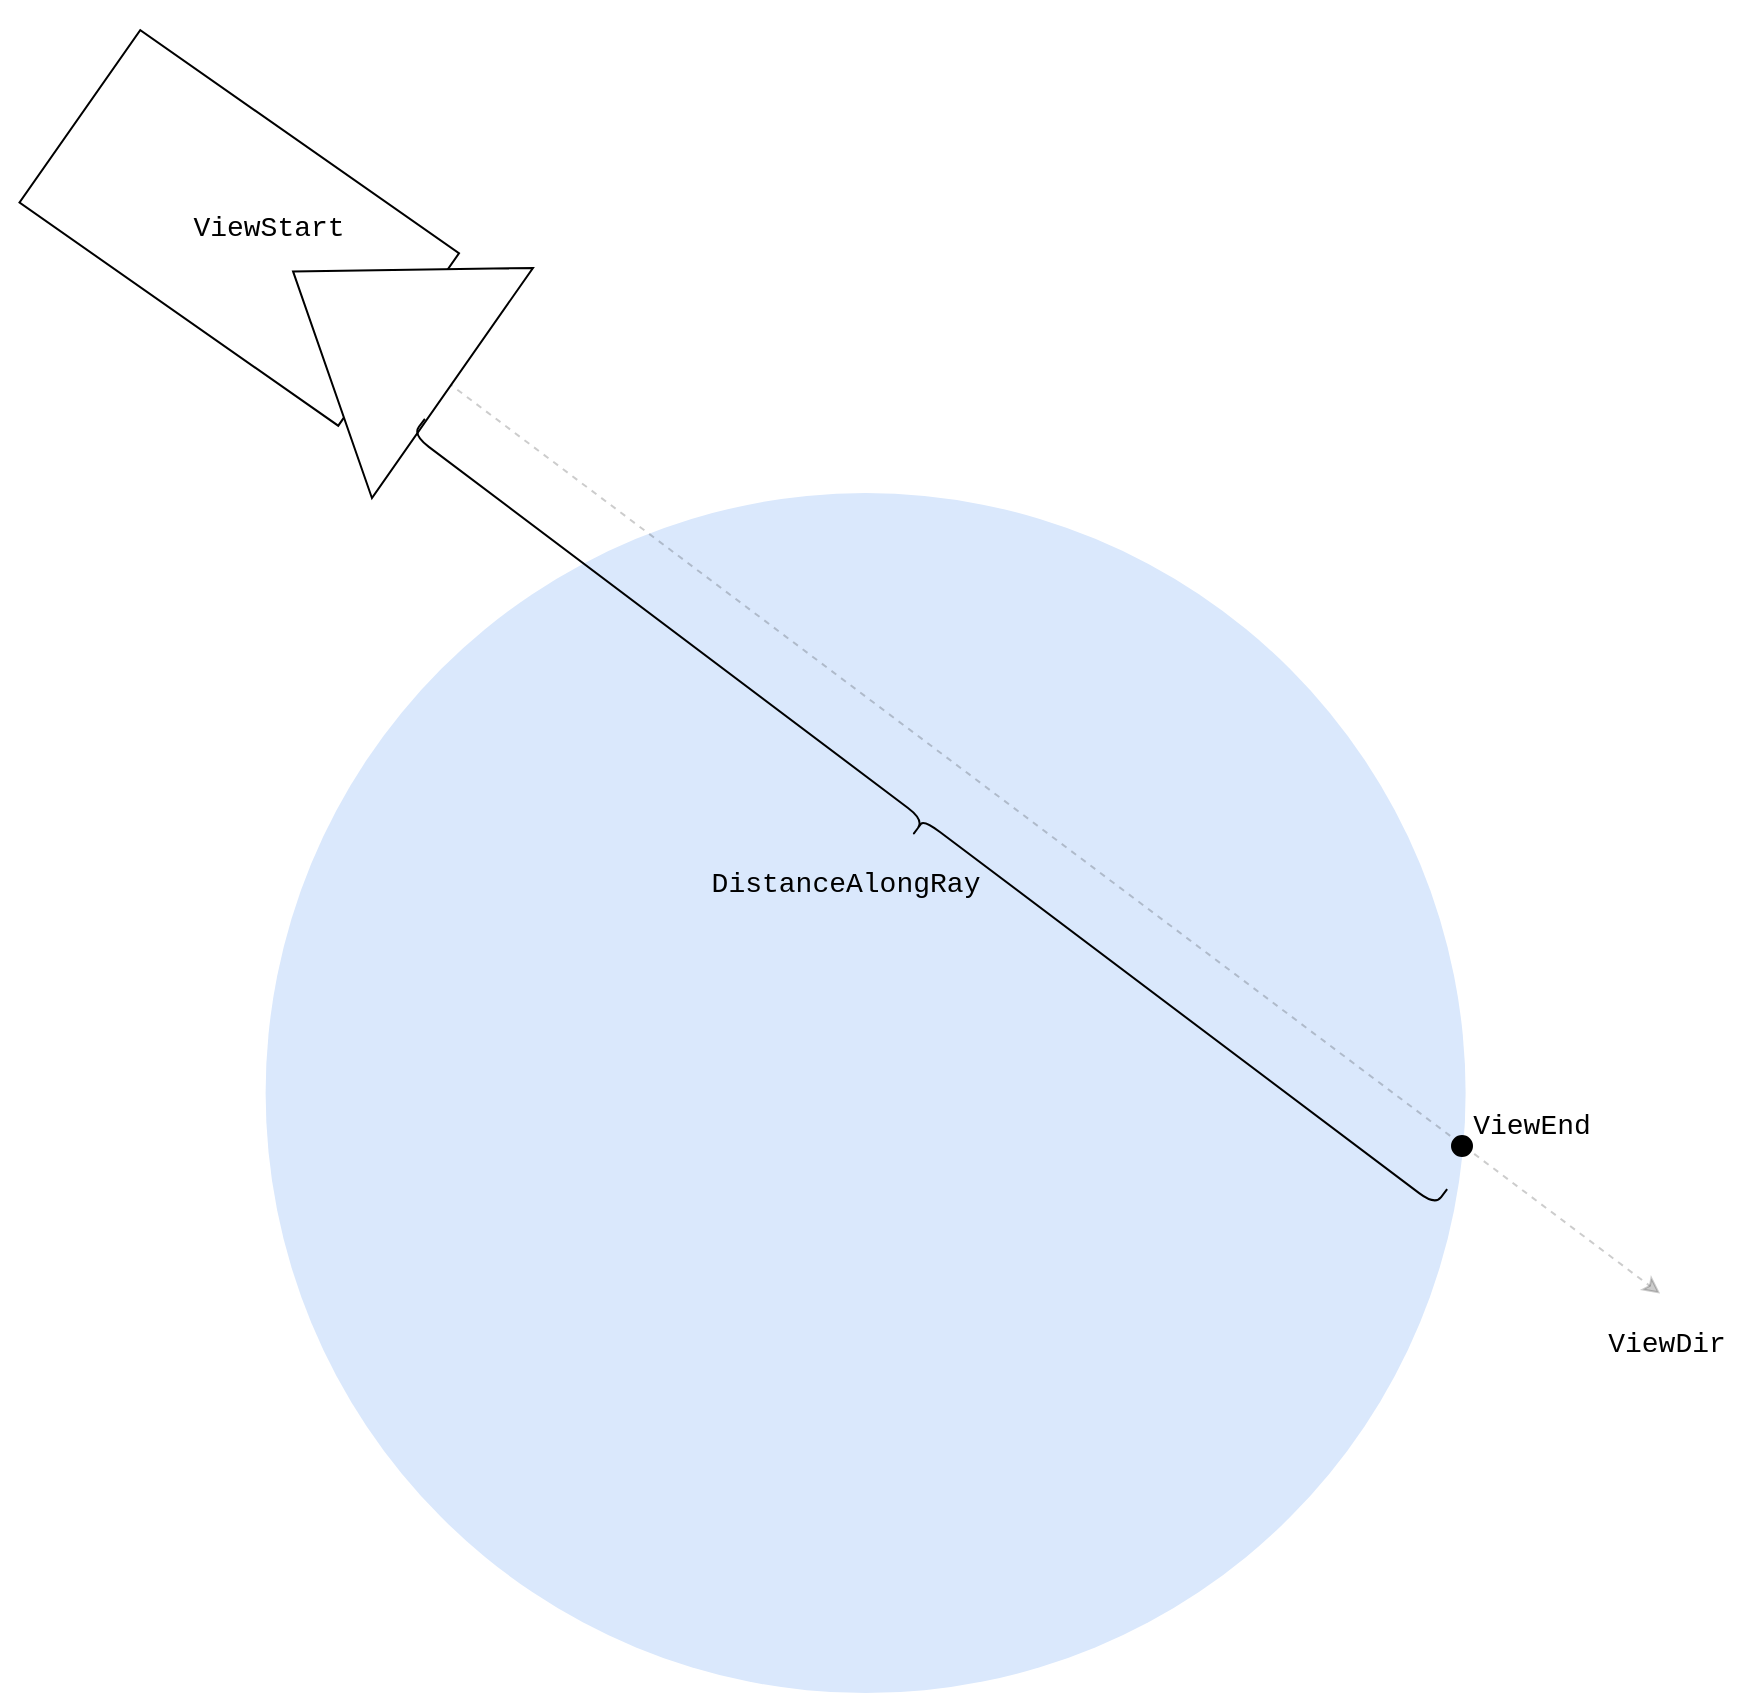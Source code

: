 <mxfile version="24.3.1" type="device">
  <diagram name="第 1 页" id="dxO3Lpq-gJ4N2nwKSiNj">
    <mxGraphModel dx="1593" dy="884" grid="1" gridSize="10" guides="1" tooltips="1" connect="1" arrows="1" fold="1" page="1" pageScale="1" pageWidth="3300" pageHeight="4681" math="0" shadow="0">
      <root>
        <mxCell id="0" />
        <mxCell id="1" parent="0" />
        <mxCell id="I9Qw4jxGawo0n5iWJraJ-1" value="" style="ellipse;whiteSpace=wrap;html=1;aspect=fixed;dashed=1;dashPattern=1 2;fillColor=#dae8fc;strokeColor=none;gradientColor=none;shadow=0;" vertex="1" parent="1">
          <mxGeometry x="189.81" y="289.55" width="600" height="600" as="geometry" />
        </mxCell>
        <mxCell id="I9Qw4jxGawo0n5iWJraJ-3" value="" style="endArrow=classic;html=1;rounded=0;dashed=1;opacity=20;" edge="1" parent="1">
          <mxGeometry width="50" height="50" relative="1" as="geometry">
            <mxPoint x="276.065" y="230.648" as="sourcePoint" />
            <mxPoint x="887.047" y="689.799" as="targetPoint" />
          </mxGeometry>
        </mxCell>
        <mxCell id="I9Qw4jxGawo0n5iWJraJ-5" value="" style="group;rotation=35;" vertex="1" connectable="0" parent="1">
          <mxGeometry x="77.449" y="96.311" width="226.99" height="140.352" as="geometry" />
        </mxCell>
        <mxCell id="I9Qw4jxGawo0n5iWJraJ-6" value="" style="rounded=0;whiteSpace=wrap;html=1;movable=1;resizable=1;rotatable=1;deletable=1;editable=1;locked=0;connectable=1;rotation=35;" vertex="1" parent="I9Qw4jxGawo0n5iWJraJ-5">
          <mxGeometry x="1.892" y="8.02" width="194.563" height="105.264" as="geometry" />
        </mxCell>
        <mxCell id="I9Qw4jxGawo0n5iWJraJ-7" style="edgeStyle=orthogonalEdgeStyle;rounded=0;orthogonalLoop=1;jettySize=auto;html=1;exitX=0;exitY=0.5;exitDx=0;exitDy=0;" edge="1" parent="I9Qw4jxGawo0n5iWJraJ-5" source="I9Qw4jxGawo0n5iWJraJ-8">
          <mxGeometry relative="1" as="geometry">
            <mxPoint x="206.183" y="138.347" as="targetPoint" />
          </mxGeometry>
        </mxCell>
        <mxCell id="I9Qw4jxGawo0n5iWJraJ-8" value="" style="triangle;whiteSpace=wrap;html=1;rotation=-145;movable=1;resizable=1;rotatable=1;deletable=1;editable=1;locked=0;connectable=1;" vertex="1" parent="I9Qw4jxGawo0n5iWJraJ-5">
          <mxGeometry x="117.278" y="40.101" width="97.282" height="140.352" as="geometry" />
        </mxCell>
        <mxCell id="I9Qw4jxGawo0n5iWJraJ-9" value="&lt;div style=&quot;background-color: rgb(255, 255, 255); font-family: Consolas, &amp;quot;Courier New&amp;quot;, monospace; font-size: 14px; line-height: 19px; white-space-collapse: preserve;&quot;&gt;ViewStart&lt;/div&gt;" style="text;html=1;align=center;verticalAlign=middle;resizable=0;points=[];autosize=1;strokeColor=none;fillColor=none;" vertex="1" parent="I9Qw4jxGawo0n5iWJraJ-5">
          <mxGeometry x="68.498" y="45.65" width="90" height="30" as="geometry" />
        </mxCell>
        <mxCell id="I9Qw4jxGawo0n5iWJraJ-11" value="&lt;div style=&quot;font-family: Consolas, &amp;quot;Courier New&amp;quot;, monospace; font-size: 14px; line-height: 19px; white-space-collapse: preserve;&quot;&gt;ViewDir&lt;/div&gt;" style="text;html=1;align=center;verticalAlign=middle;resizable=0;points=[];autosize=1;strokeColor=none;fillColor=none;" vertex="1" parent="1">
          <mxGeometry x="850.003" y="699.999" width="80" height="30" as="geometry" />
        </mxCell>
        <mxCell id="I9Qw4jxGawo0n5iWJraJ-21" value="" style="shape=curlyBracket;whiteSpace=wrap;html=1;rounded=1;flipH=1;labelPosition=right;verticalLabelPosition=middle;align=left;verticalAlign=middle;size=0.5;rotation=37;direction=south;flipV=1;" vertex="1" parent="1">
          <mxGeometry x="198.99" y="443.01" width="640" height="20" as="geometry" />
        </mxCell>
        <mxCell id="I9Qw4jxGawo0n5iWJraJ-23" value="&lt;div style=&quot;font-family: Consolas, &amp;quot;Courier New&amp;quot;, monospace; font-size: 14px; line-height: 19px; white-space: pre;&quot;&gt;DistanceAlongRay&lt;/div&gt;" style="text;html=1;align=center;verticalAlign=middle;whiteSpace=wrap;rounded=0;" vertex="1" parent="1">
          <mxGeometry x="450" y="470" width="60" height="30" as="geometry" />
        </mxCell>
        <mxCell id="I9Qw4jxGawo0n5iWJraJ-25" value="&lt;div style=&quot;font-family: Consolas, &amp;quot;Courier New&amp;quot;, monospace; font-size: 14px; line-height: 19px; white-space: pre;&quot;&gt;ViewEnd&lt;/div&gt;" style="text;html=1;align=center;verticalAlign=middle;whiteSpace=wrap;rounded=0;" vertex="1" parent="1">
          <mxGeometry x="793" y="591" width="60" height="30" as="geometry" />
        </mxCell>
        <mxCell id="I9Qw4jxGawo0n5iWJraJ-27" value="" style="ellipse;whiteSpace=wrap;html=1;aspect=fixed;fillColor=#000000;" vertex="1" parent="1">
          <mxGeometry x="783" y="611" width="10" height="10" as="geometry" />
        </mxCell>
      </root>
    </mxGraphModel>
  </diagram>
</mxfile>
